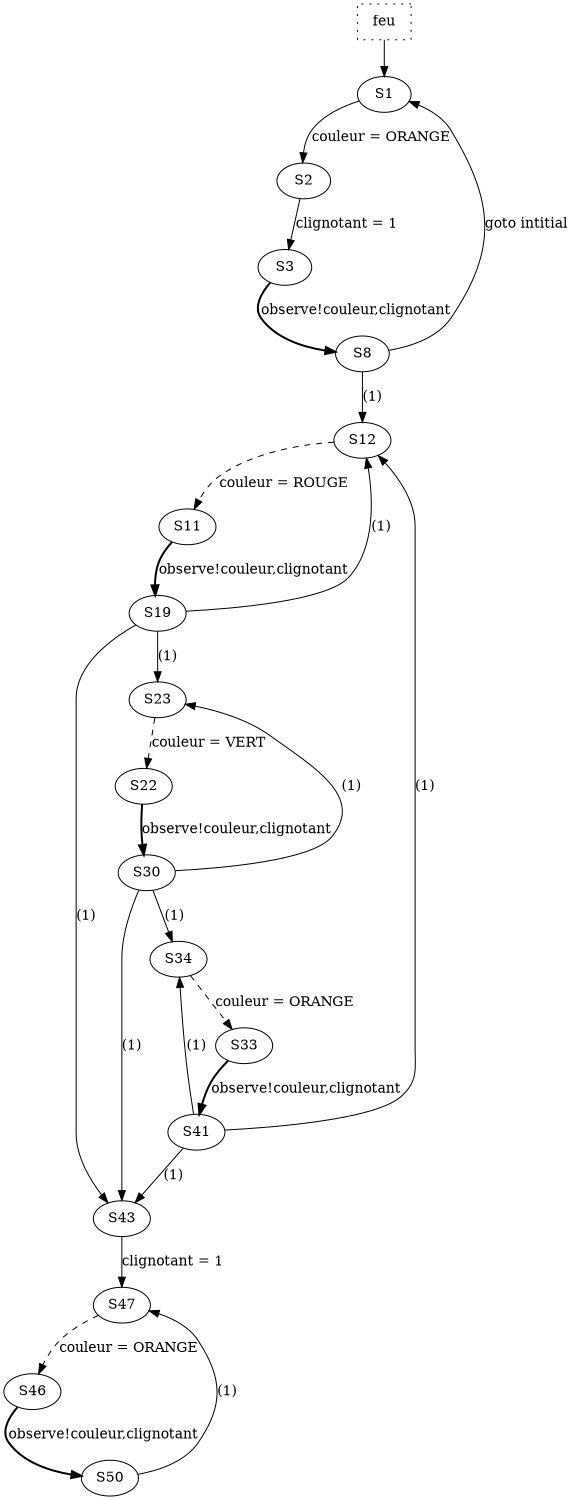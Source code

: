 digraph p_feu {
size="8,10";
  GT [shape=box,style=dotted,label="feu"];
  GT -> S1;
	S1 -> S2  [color=black,style=solid,label="couleur = ORANGE"];
	S2 -> S3  [color=black,style=solid,label="clignotant = 1"];
	S3 -> S8  [color=black,style=bold,label="observe!couleur,clignotant"];
	S8 -> S12  [color=black,style=solid,label="(1)"];
	S8 -> S1  [color=black,style=solid,label="goto intitial"];
	S12 -> S11  [color=black,style=dashed,label="couleur = ROUGE"];
	S11 -> S19  [color=black,style=bold,label="observe!couleur,clignotant"];
	S19 -> S12  [color=black,style=solid,label="(1)"];
	S19 -> S23  [color=black,style=solid,label="(1)"];
	S19 -> S43  [color=black,style=solid,label="(1)"];
	S23 -> S22  [color=black,style=dashed,label="couleur = VERT"];
	S22 -> S30  [color=black,style=bold,label="observe!couleur,clignotant"];
	S30 -> S23  [color=black,style=solid,label="(1)"];
	S30 -> S34  [color=black,style=solid,label="(1)"];
	S30 -> S43  [color=black,style=solid,label="(1)"];
	S34 -> S33  [color=black,style=dashed,label="couleur = ORANGE"];
	S33 -> S41  [color=black,style=bold,label="observe!couleur,clignotant"];
	S41 -> S34  [color=black,style=solid,label="(1)"];
	S41 -> S12  [color=black,style=solid,label="(1)"];
	S41 -> S43  [color=black,style=solid,label="(1)"];
	S43 -> S47  [color=black,style=solid,label="clignotant = 1"];
	S47 -> S46  [color=black,style=dashed,label="couleur = ORANGE"];
	S46 -> S50  [color=black,style=bold,label="observe!couleur,clignotant"];
	S50 -> S47  [color=black,style=solid,label="(1)"];
}
digraph p_observateur {
size="8,10";
  GT [shape=box,style=dotted,label="observateur"];
  GT -> S19;
	S19 -> S17  [color=black,style=bold,label="observe?courant,clignotant"];
	S17 -> S19  [color=black,style=solid,label="((courant==ORANGE))"];
	S17 -> S19  [color=black,style=solid,label="((courant==ROUGE))"];
	S17 -> S19  [color=black,style=solid,label="((courant==VERT))"];
	S17 -> S19  [color=black,style=solid,label="(clignotant)"];
}
